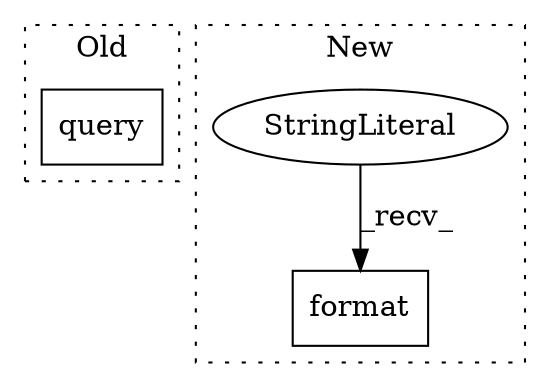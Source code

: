digraph G {
subgraph cluster0 {
1 [label="query" a="32" s="19687,19769" l="6,1" shape="box"];
label = "Old";
style="dotted";
}
subgraph cluster1 {
2 [label="format" a="32" s="18436,18452" l="7,1" shape="box"];
3 [label="StringLiteral" a="45" s="18381" l="54" shape="ellipse"];
label = "New";
style="dotted";
}
3 -> 2 [label="_recv_"];
}